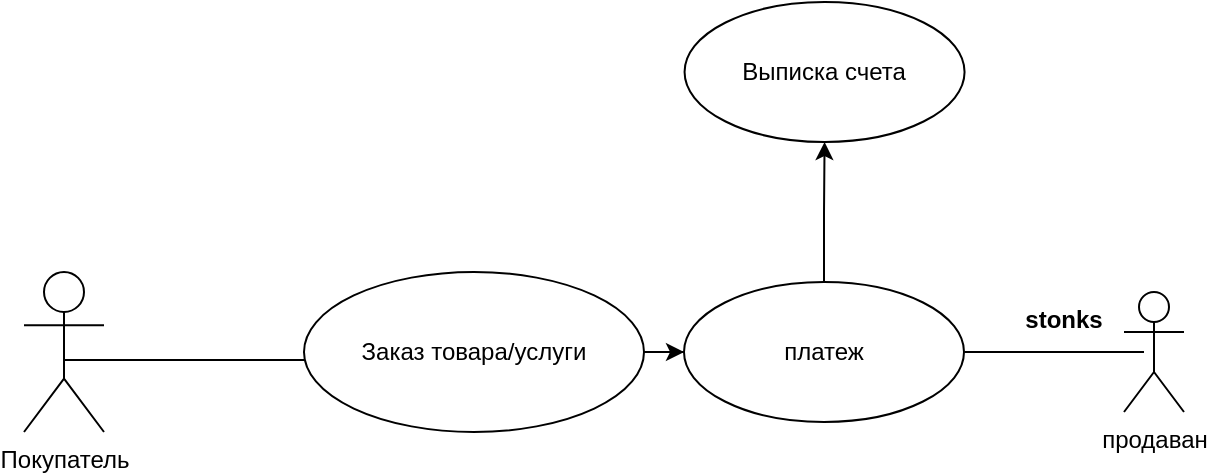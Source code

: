 <mxfile version="12.5.5"><diagram id="cGiIJo1kxVptBwMnHQoA" name="Page-1"><mxGraphModel dx="1808" dy="548" grid="1" gridSize="10" guides="1" tooltips="1" connect="1" arrows="1" fold="1" page="1" pageScale="1" pageWidth="827" pageHeight="1169" math="0" shadow="0"><root><mxCell id="0"/><mxCell id="1" parent="0"/><mxCell id="ajOA1D9yffjidJfiP5aW-1" value="Покупатель&lt;br&gt;" style="shape=umlActor;verticalLabelPosition=bottom;labelBackgroundColor=#ffffff;verticalAlign=top;html=1;" vertex="1" parent="1"><mxGeometry x="-790" y="410" width="40" height="80" as="geometry"/></mxCell><mxCell id="ajOA1D9yffjidJfiP5aW-7" style="edgeStyle=orthogonalEdgeStyle;rounded=0;orthogonalLoop=1;jettySize=auto;html=1;exitX=1;exitY=0.5;exitDx=0;exitDy=0;" edge="1" parent="1" source="ajOA1D9yffjidJfiP5aW-2" target="ajOA1D9yffjidJfiP5aW-8"><mxGeometry relative="1" as="geometry"><mxPoint x="-390" y="450" as="targetPoint"/></mxGeometry></mxCell><mxCell id="ajOA1D9yffjidJfiP5aW-2" value="Заказ товара/услуги" style="ellipse;whiteSpace=wrap;html=1;" vertex="1" parent="1"><mxGeometry x="-650" y="410" width="170" height="80" as="geometry"/></mxCell><mxCell id="ajOA1D9yffjidJfiP5aW-31" style="edgeStyle=orthogonalEdgeStyle;rounded=0;orthogonalLoop=1;jettySize=auto;html=1;exitX=0.5;exitY=0;exitDx=0;exitDy=0;" edge="1" parent="1" source="ajOA1D9yffjidJfiP5aW-8" target="ajOA1D9yffjidJfiP5aW-32"><mxGeometry relative="1" as="geometry"><mxPoint x="-389.714" y="310" as="targetPoint"/></mxGeometry></mxCell><mxCell id="ajOA1D9yffjidJfiP5aW-8" value="платеж" style="ellipse;whiteSpace=wrap;html=1;" vertex="1" parent="1"><mxGeometry x="-460" y="415" width="140" height="70" as="geometry"/></mxCell><mxCell id="ajOA1D9yffjidJfiP5aW-11" value="продаван&lt;br&gt;" style="shape=umlActor;verticalLabelPosition=bottom;labelBackgroundColor=#ffffff;verticalAlign=top;html=1;" vertex="1" parent="1"><mxGeometry x="-240" y="420" width="30" height="60" as="geometry"/></mxCell><mxCell id="ajOA1D9yffjidJfiP5aW-16" value="stonks" style="text;align=center;fontStyle=1;verticalAlign=middle;spacingLeft=3;spacingRight=3;strokeColor=none;rotatable=0;points=[[0,0.5],[1,0.5]];portConstraint=eastwest;" vertex="1" parent="1"><mxGeometry x="-310" y="420" width="80" height="26" as="geometry"/></mxCell><mxCell id="ajOA1D9yffjidJfiP5aW-32" value="Выписка счета" style="ellipse;whiteSpace=wrap;html=1;" vertex="1" parent="1"><mxGeometry x="-459.714" y="275" width="140" height="70" as="geometry"/></mxCell><mxCell id="ajOA1D9yffjidJfiP5aW-33" value="" style="line;strokeWidth=1;fillColor=none;align=left;verticalAlign=middle;spacingTop=-1;spacingLeft=3;spacingRight=3;rotatable=0;labelPosition=right;points=[];portConstraint=eastwest;" vertex="1" parent="1"><mxGeometry x="-770" y="450" width="120" height="8" as="geometry"/></mxCell><mxCell id="ajOA1D9yffjidJfiP5aW-35" value="" style="line;strokeWidth=1;fillColor=none;align=left;verticalAlign=middle;spacingTop=-1;spacingLeft=3;spacingRight=3;rotatable=0;labelPosition=right;points=[];portConstraint=eastwest;" vertex="1" parent="1"><mxGeometry x="-319.71" y="446" width="89.71" height="8" as="geometry"/></mxCell></root></mxGraphModel></diagram></mxfile>